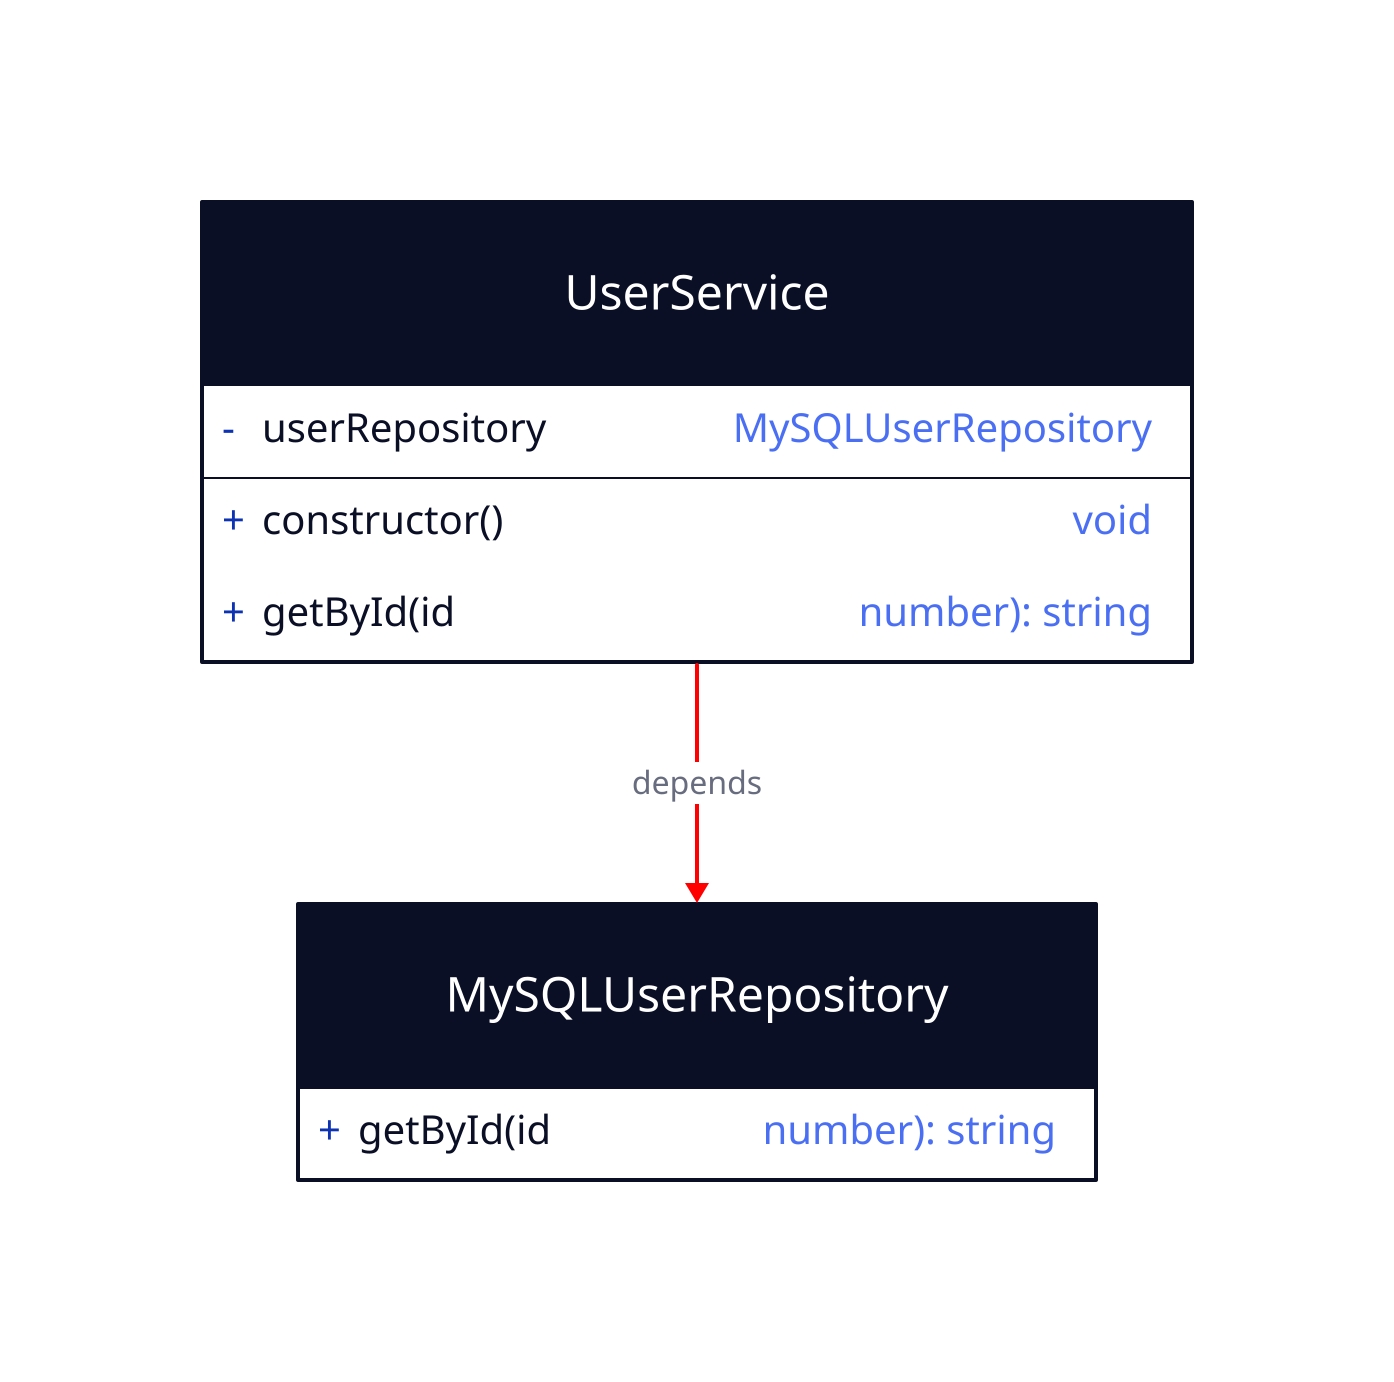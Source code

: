 # Classes
MySQLUserRepository: {
  shape: class
  +getById(id: number): string
}

UserService: {
  shape: class
  -userRepository: MySQLUserRepository
  +constructor()
  +getById(id: number): string
}

# Relationships
UserService -> MySQLUserRepository: depends {
  style: {
    stroke: "#FF0000"
  }
}
